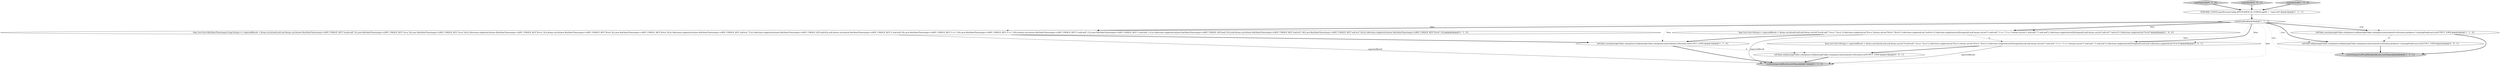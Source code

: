 digraph {
9 [style = filled, label = "testOuterLeft['0', '1', '0']", fillcolor = lightgray, shape = diamond image = "AAA0AAABBB2BBB"];
7 [style = filled, label = "leftTable.outerJoin(rightTable,valueJoiner).leftJoin(rightTable,valueJoiner,materialized).toStream().to(OUTPUT_TOPIC)@@@10@@@['1', '1', '0']", fillcolor = white, shape = ellipse image = "AAA0AAABBB1BBB"];
10 [style = filled, label = "leftTable.leftJoin(rightTable,valueJoiner).leftJoin(rightTable,valueJoiner,materialized).toStream().to(OUTPUT_TOPIC)@@@10@@@['0', '0', '1']", fillcolor = white, shape = ellipse image = "AAA0AAABBB3BBB"];
11 [style = filled, label = "final List<List<String>> expectedResult = Arrays.asList(null,null,null,Arrays.asList(\"A-null-null\",\"A-a-a\",\"A-a-a\"),Collections.singletonList(\"B-a-a\"),Arrays.asList(\"B-b-b\",\"B-b-b\"),Collections.singletonList((String)null),null,null,Arrays.asList(\"C-null-null\",\"C-c-c\",\"C-c-c\"),Arrays.asList(\"C-null-null\",\"C-null-null\"),Collections.singletonList((String)null),null,null,Collections.singletonList(\"D-d-d\"))@@@9@@@['0', '0', '1']", fillcolor = white, shape = ellipse image = "AAA0AAABBB3BBB"];
12 [style = filled, label = "leftTable.leftJoin(rightTable,valueJoiner).leftJoin(rightTable,valueJoiner,materialized).toStream().peek(new CountingPeek(true)).to(OUTPUT_TOPIC)@@@5@@@['0', '0', '1']", fillcolor = white, shape = ellipse image = "AAA0AAABBB3BBB"];
6 [style = filled, label = "final List<List<String>> expectedResult = Arrays.asList(null,null,null,Arrays.asList(\"A-null-null\",\"A-a-a\",\"A-a-a\"),Collections.singletonList(\"B-a-a\"),Arrays.asList(\"B-b-b\",\"B-b-b\"),Collections.singletonList(\"null-b-b\"),Collections.singletonList((String)null),null,Arrays.asList(\"C-null-null\",\"C-c-c\",\"C-c-c\"),Arrays.asList(\"C-null-null\",\"C-null-null\"),Collections.singletonList((String)null),null,Arrays.asList(\"null-d-d\",\"null-d-d\"),Collections.singletonList(\"D-d-d\"))@@@9@@@['1', '0', '0']", fillcolor = white, shape = ellipse image = "AAA0AAABBB1BBB"];
13 [style = filled, label = "testLeftLeft['0', '0', '1']", fillcolor = lightgray, shape = diamond image = "AAA0AAABBB3BBB"];
1 [style = filled, label = "runTest(expectedResult,storeName)@@@11@@@['1', '1', '1']", fillcolor = lightgray, shape = ellipse image = "AAA0AAABBB1BBB"];
5 [style = filled, label = "STREAMS_CONFIG.put(StreamsConfig.APPLICATION_ID_CONFIG,appID + \"-inner-left\")@@@3@@@['1', '1', '1']", fillcolor = white, shape = ellipse image = "AAA0AAABBB1BBB"];
3 [style = filled, label = "leftTable.outerJoin(rightTable,valueJoiner).leftJoin(rightTable,valueJoiner,materialized).toStream().peek(new CountingPeek(true)).to(OUTPUT_TOPIC)@@@5@@@['1', '1', '0']", fillcolor = white, shape = ellipse image = "AAA0AAABBB1BBB"];
8 [style = filled, label = "final List<List<KeyValueTimestamp<Long,String>>> expectedResult = Arrays.asList(null,null,null,Arrays.asList(new KeyValueTimestamp<>(ANY_UNIQUE_KEY,\"A-null-null\",3L),new KeyValueTimestamp<>(ANY_UNIQUE_KEY,\"A-a-a\",4L),new KeyValueTimestamp<>(ANY_UNIQUE_KEY,\"A-a-a\",4L)),Collections.singletonList(new KeyValueTimestamp<>(ANY_UNIQUE_KEY,\"B-a-a\",5L)),Arrays.asList(new KeyValueTimestamp<>(ANY_UNIQUE_KEY,\"B-b-b\",6L),new KeyValueTimestamp<>(ANY_UNIQUE_KEY,\"B-b-b\",6L)),Collections.singletonList(new KeyValueTimestamp<>(ANY_UNIQUE_KEY,\"null-b-b\",7L)),Collections.singletonList(new KeyValueTimestamp<>(ANY_UNIQUE_KEY,null,8L)),null,Arrays.asList(new KeyValueTimestamp<>(ANY_UNIQUE_KEY,\"C-null-null\",9L),new KeyValueTimestamp<>(ANY_UNIQUE_KEY,\"C-c-c\",10L),new KeyValueTimestamp<>(ANY_UNIQUE_KEY,\"C-c-c\",10L)),Arrays.asList(new KeyValueTimestamp<>(ANY_UNIQUE_KEY,\"C-null-null\",11L),new KeyValueTimestamp<>(ANY_UNIQUE_KEY,\"C-null-null\",11L)),Collections.singletonList(new KeyValueTimestamp<>(ANY_UNIQUE_KEY,null,12L)),null,Arrays.asList(new KeyValueTimestamp<>(ANY_UNIQUE_KEY,\"null-d-d\",14L),new KeyValueTimestamp<>(ANY_UNIQUE_KEY,\"null-d-d\",14L)),Collections.singletonList(new KeyValueTimestamp<>(ANY_UNIQUE_KEY,\"D-d-d\",15L)))@@@9@@@['0', '1', '0']", fillcolor = white, shape = ellipse image = "AAA0AAABBB2BBB"];
2 [style = filled, label = "testOuterLeft['1', '0', '0']", fillcolor = lightgray, shape = diamond image = "AAA0AAABBB1BBB"];
0 [style = filled, label = "cacheEnabled@@@4@@@['1', '1', '1']", fillcolor = white, shape = diamond image = "AAA0AAABBB1BBB"];
4 [style = filled, label = "runTest(expectedFinalMultiJoinResult,storeName)@@@6@@@['1', '1', '1']", fillcolor = lightgray, shape = ellipse image = "AAA0AAABBB1BBB"];
0->6 [style = bold, label=""];
8->1 [style = solid, label="expectedResult"];
11->1 [style = solid, label="expectedResult"];
0->1 [style = dotted, label="false"];
2->5 [style = bold, label=""];
12->4 [style = bold, label=""];
0->3 [style = dotted, label="true"];
0->12 [style = dotted, label="true"];
0->11 [style = dotted, label="false"];
0->6 [style = dotted, label="false"];
0->3 [style = bold, label=""];
0->8 [style = bold, label=""];
6->1 [style = solid, label="expectedResult"];
0->11 [style = bold, label=""];
10->1 [style = bold, label=""];
0->7 [style = dotted, label="false"];
5->0 [style = bold, label=""];
11->10 [style = bold, label=""];
0->12 [style = bold, label=""];
0->10 [style = dotted, label="false"];
0->8 [style = dotted, label="false"];
8->7 [style = bold, label=""];
7->1 [style = bold, label=""];
0->4 [style = dotted, label="true"];
6->11 [style = dashed, label="0"];
6->7 [style = bold, label=""];
3->12 [style = dashed, label="0"];
9->5 [style = bold, label=""];
3->4 [style = bold, label=""];
13->5 [style = bold, label=""];
7->10 [style = dashed, label="0"];
}

